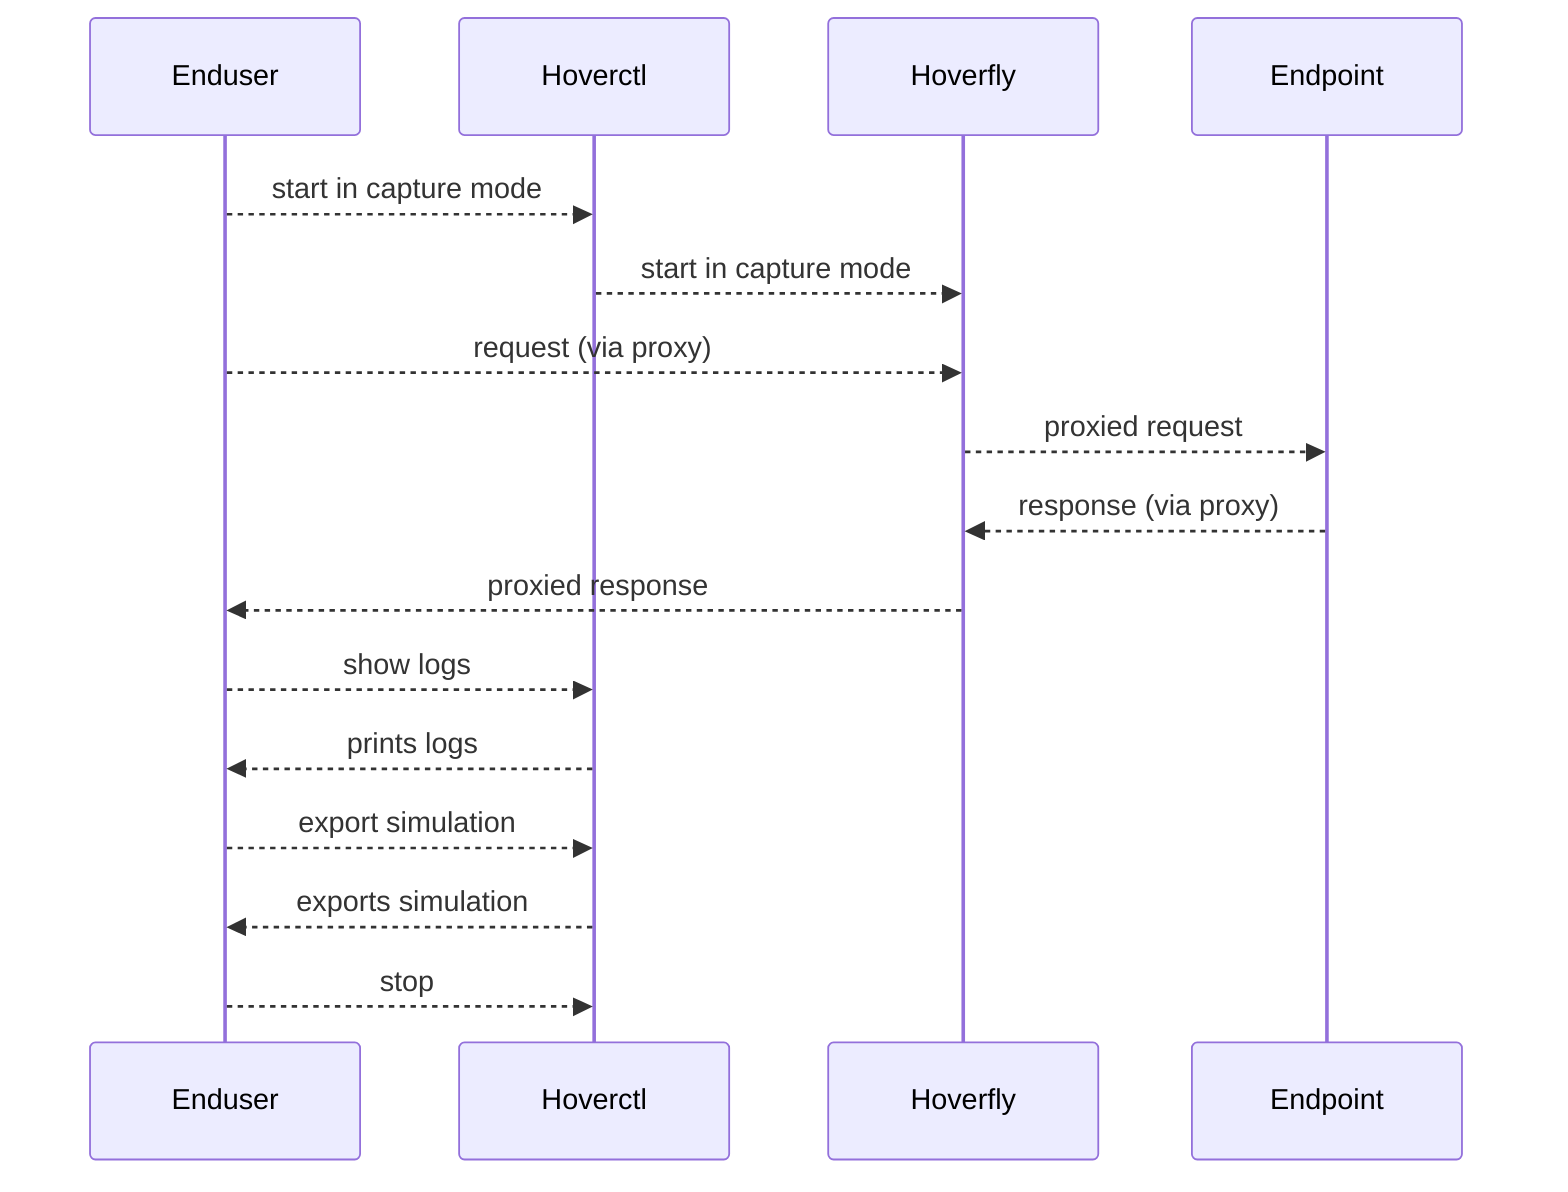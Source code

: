 sequenceDiagram
    participant Enduser
    participant Hoverctl
    participant Hoverfly
    participant Endpoint
    Enduser -->> Hoverctl: start in capture mode
    Hoverctl -->> Hoverfly: start in capture mode
    Enduser -->> Hoverfly: request (via proxy)
    Hoverfly -->> Endpoint: proxied request
    Endpoint -->> Hoverfly: response (via proxy)
    Hoverfly -->> Enduser: proxied response
    Enduser -->> Hoverctl: show logs
    Hoverctl -->> Enduser: prints logs
    Enduser -->> Hoverctl: export simulation
    Hoverctl -->> Enduser: exports simulation
    Enduser -->> Hoverctl: stop